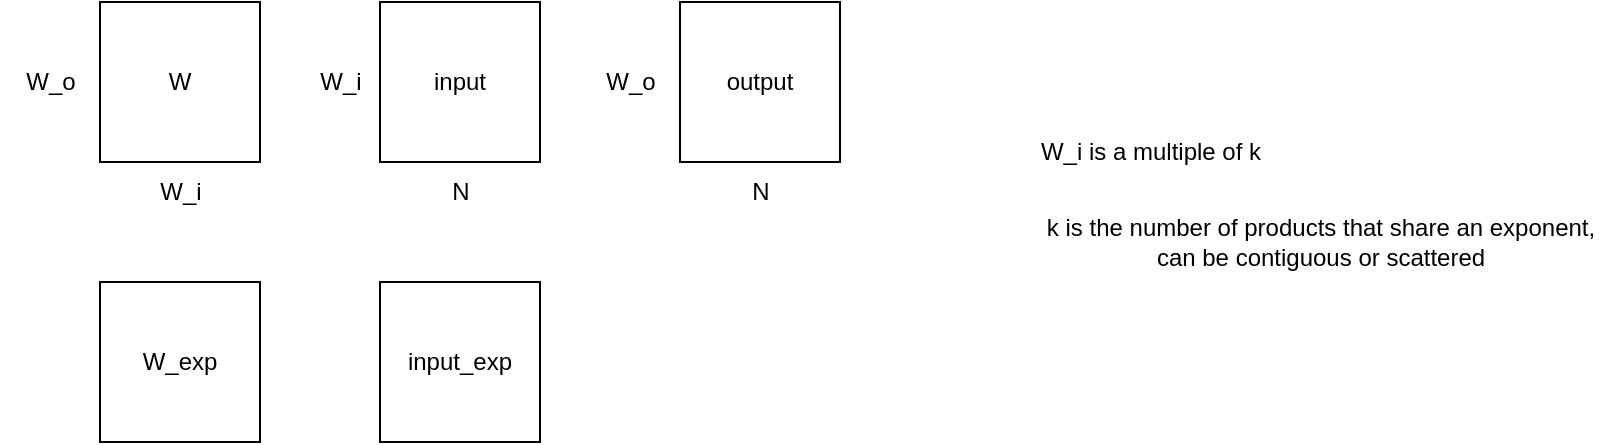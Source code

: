 <mxfile>
    <diagram id="-bkZbNj34qqzSk38TdDf" name="Page-1">
        <mxGraphModel dx="872" dy="520" grid="1" gridSize="10" guides="1" tooltips="1" connect="1" arrows="1" fold="1" page="1" pageScale="1" pageWidth="850" pageHeight="1100" math="0" shadow="0">
            <root>
                <mxCell id="0"/>
                <mxCell id="1" parent="0"/>
                <mxCell id="6" value="W" style="whiteSpace=wrap;html=1;aspect=fixed;" parent="1" vertex="1">
                    <mxGeometry x="60" y="20" width="80" height="80" as="geometry"/>
                </mxCell>
                <mxCell id="7" value="input" style="whiteSpace=wrap;html=1;aspect=fixed;" parent="1" vertex="1">
                    <mxGeometry x="200" y="20" width="80" height="80" as="geometry"/>
                </mxCell>
                <mxCell id="8" value="W_i" style="text;html=1;align=center;verticalAlign=middle;resizable=0;points=[];autosize=1;strokeColor=none;fillColor=none;" parent="1" vertex="1">
                    <mxGeometry x="80" y="100" width="40" height="30" as="geometry"/>
                </mxCell>
                <mxCell id="9" value="W_o" style="text;html=1;align=center;verticalAlign=middle;resizable=0;points=[];autosize=1;strokeColor=none;fillColor=none;" parent="1" vertex="1">
                    <mxGeometry x="10" y="45" width="50" height="30" as="geometry"/>
                </mxCell>
                <mxCell id="10" value="W_i" style="text;html=1;align=center;verticalAlign=middle;resizable=0;points=[];autosize=1;strokeColor=none;fillColor=none;" parent="1" vertex="1">
                    <mxGeometry x="160" y="45" width="40" height="30" as="geometry"/>
                </mxCell>
                <mxCell id="11" value="N" style="text;html=1;align=center;verticalAlign=middle;resizable=0;points=[];autosize=1;strokeColor=none;fillColor=none;" parent="1" vertex="1">
                    <mxGeometry x="225" y="100" width="30" height="30" as="geometry"/>
                </mxCell>
                <mxCell id="12" value="output" style="whiteSpace=wrap;html=1;aspect=fixed;" parent="1" vertex="1">
                    <mxGeometry x="350" y="20" width="80" height="80" as="geometry"/>
                </mxCell>
                <mxCell id="13" value="W_o" style="text;html=1;align=center;verticalAlign=middle;resizable=0;points=[];autosize=1;strokeColor=none;fillColor=none;" parent="1" vertex="1">
                    <mxGeometry x="300" y="45" width="50" height="30" as="geometry"/>
                </mxCell>
                <mxCell id="14" value="N" style="text;html=1;align=center;verticalAlign=middle;resizable=0;points=[];autosize=1;strokeColor=none;fillColor=none;" parent="1" vertex="1">
                    <mxGeometry x="375" y="100" width="30" height="30" as="geometry"/>
                </mxCell>
                <mxCell id="18" value="W_i is a multiple of k" style="text;html=1;align=center;verticalAlign=middle;resizable=0;points=[];autosize=1;strokeColor=none;fillColor=none;" parent="1" vertex="1">
                    <mxGeometry x="520" y="80" width="130" height="30" as="geometry"/>
                </mxCell>
                <mxCell id="19" value="k is the number of products that share an exponent,&lt;br&gt;can be contiguous or scattered" style="text;html=1;align=center;verticalAlign=middle;resizable=0;points=[];autosize=1;strokeColor=none;fillColor=none;" parent="1" vertex="1">
                    <mxGeometry x="520" y="120" width="300" height="40" as="geometry"/>
                </mxCell>
                <mxCell id="21" value="W_exp" style="whiteSpace=wrap;html=1;aspect=fixed;" vertex="1" parent="1">
                    <mxGeometry x="60" y="160" width="80" height="80" as="geometry"/>
                </mxCell>
                <mxCell id="22" value="input_exp" style="whiteSpace=wrap;html=1;aspect=fixed;" vertex="1" parent="1">
                    <mxGeometry x="200" y="160" width="80" height="80" as="geometry"/>
                </mxCell>
            </root>
        </mxGraphModel>
    </diagram>
</mxfile>
